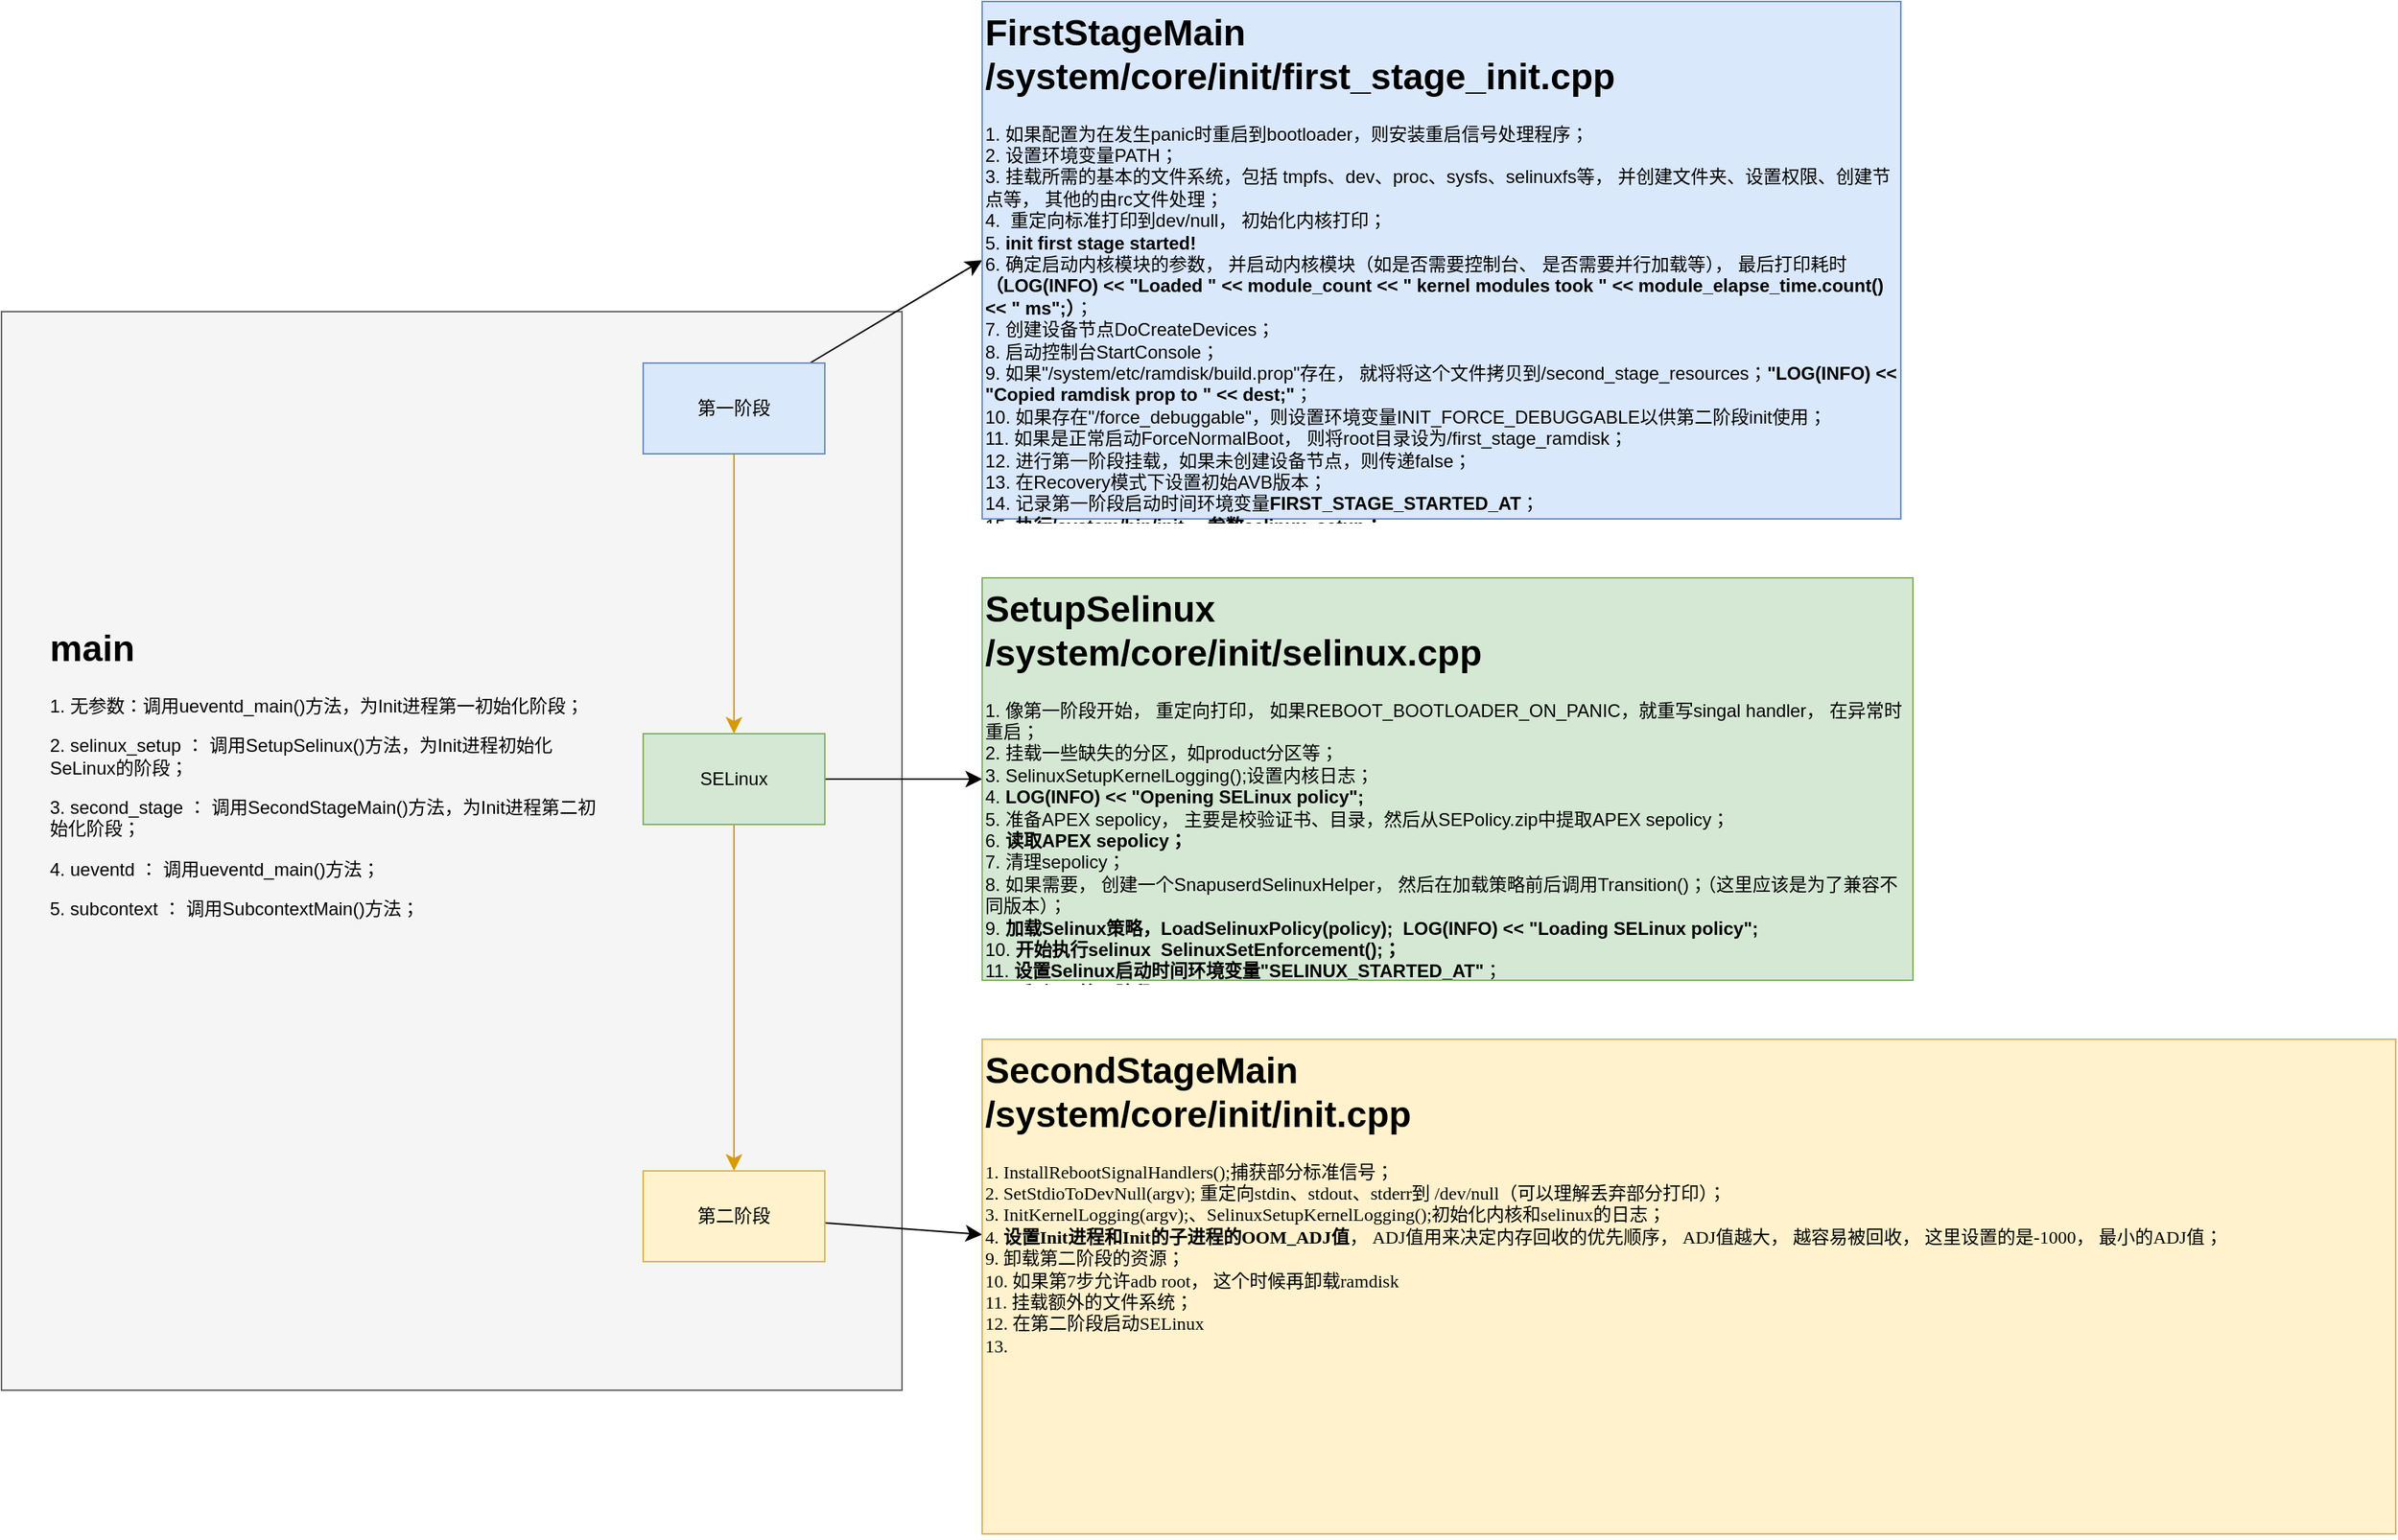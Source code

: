 <mxfile version="24.5.4" type="device">
  <diagram name="第 1 页" id="DawjmAu558kR9u3pKr8u">
    <mxGraphModel dx="1464" dy="1626" grid="0" gridSize="10" guides="1" tooltips="1" connect="1" arrows="1" fold="1" page="0" pageScale="1" pageWidth="827" pageHeight="1169" math="0" shadow="0">
      <root>
        <mxCell id="0" />
        <mxCell id="1" parent="0" />
        <mxCell id="MoC7zlUmWlkR-KNbExdE-12" value="" style="rounded=0;whiteSpace=wrap;html=1;fillColor=#f5f5f5;fontColor=#333333;strokeColor=#666666;" parent="1" vertex="1">
          <mxGeometry x="-542" y="-226" width="595" height="713" as="geometry" />
        </mxCell>
        <mxCell id="MoC7zlUmWlkR-KNbExdE-3" value="" style="edgeStyle=none;curved=1;rounded=0;orthogonalLoop=1;jettySize=auto;html=1;fontSize=12;startSize=8;endSize=8;fillColor=#ffe6cc;strokeColor=#d79b00;" parent="1" source="MoC7zlUmWlkR-KNbExdE-1" target="MoC7zlUmWlkR-KNbExdE-2" edge="1">
          <mxGeometry relative="1" as="geometry" />
        </mxCell>
        <mxCell id="MoC7zlUmWlkR-KNbExdE-11" value="" style="edgeStyle=none;curved=1;rounded=0;orthogonalLoop=1;jettySize=auto;html=1;fontSize=12;startSize=8;endSize=8;entryX=0;entryY=0.5;entryDx=0;entryDy=0;" parent="1" source="MoC7zlUmWlkR-KNbExdE-1" target="MoC7zlUmWlkR-KNbExdE-14" edge="1">
          <mxGeometry relative="1" as="geometry">
            <mxPoint x="78" y="-161.541" as="targetPoint" />
          </mxGeometry>
        </mxCell>
        <mxCell id="MoC7zlUmWlkR-KNbExdE-1" value="第一阶段" style="rounded=0;whiteSpace=wrap;html=1;fillColor=#dae8fc;strokeColor=#6c8ebf;" parent="1" vertex="1">
          <mxGeometry x="-118" y="-192" width="120" height="60" as="geometry" />
        </mxCell>
        <mxCell id="MoC7zlUmWlkR-KNbExdE-5" value="" style="edgeStyle=none;curved=1;rounded=0;orthogonalLoop=1;jettySize=auto;html=1;fontSize=12;startSize=8;endSize=8;fillColor=#ffe6cc;strokeColor=#d79b00;" parent="1" source="MoC7zlUmWlkR-KNbExdE-2" target="MoC7zlUmWlkR-KNbExdE-4" edge="1">
          <mxGeometry relative="1" as="geometry" />
        </mxCell>
        <mxCell id="MoC7zlUmWlkR-KNbExdE-22" value="" style="edgeStyle=none;curved=1;rounded=0;orthogonalLoop=1;jettySize=auto;html=1;fontSize=12;startSize=8;endSize=8;" parent="1" source="MoC7zlUmWlkR-KNbExdE-2" target="MoC7zlUmWlkR-KNbExdE-21" edge="1">
          <mxGeometry relative="1" as="geometry" />
        </mxCell>
        <mxCell id="MoC7zlUmWlkR-KNbExdE-2" value="SELinux" style="rounded=0;whiteSpace=wrap;html=1;fillColor=#d5e8d4;strokeColor=#82b366;" parent="1" vertex="1">
          <mxGeometry x="-118" y="53" width="120" height="60" as="geometry" />
        </mxCell>
        <mxCell id="MoC7zlUmWlkR-KNbExdE-24" value="" style="edgeStyle=none;curved=1;rounded=0;orthogonalLoop=1;jettySize=auto;html=1;fontSize=12;startSize=8;endSize=8;" parent="1" source="MoC7zlUmWlkR-KNbExdE-4" target="MoC7zlUmWlkR-KNbExdE-23" edge="1">
          <mxGeometry relative="1" as="geometry" />
        </mxCell>
        <mxCell id="MoC7zlUmWlkR-KNbExdE-4" value="第二阶段" style="rounded=0;whiteSpace=wrap;html=1;fillColor=#fff2cc;strokeColor=#d6b656;" parent="1" vertex="1">
          <mxGeometry x="-118" y="342" width="120" height="60" as="geometry" />
        </mxCell>
        <mxCell id="MoC7zlUmWlkR-KNbExdE-13" value="&lt;h1 style=&quot;margin-top: 0px;&quot;&gt;main&lt;/h1&gt;&lt;p&gt;1. 无参数：调用ueventd_main()方法，为Init进程第一初始化阶段；&lt;/p&gt;&lt;p&gt;2. selinux_setup ： 调用SetupSelinux()方法，为Init进程初始化SeLinux的阶段；&lt;/p&gt;&lt;p&gt;3. second_stage ： 调用SecondStageMain()方法，为Init进程第二初始化阶段；&lt;/p&gt;&lt;p&gt;4. ueventd ： 调用ueventd_main()方法；&lt;/p&gt;&lt;p&gt;5. subcontext ： 调用SubcontextMain()方法；&lt;/p&gt;" style="text;html=1;whiteSpace=wrap;overflow=hidden;rounded=0;" parent="1" vertex="1">
          <mxGeometry x="-512" y="-24" width="366" height="214" as="geometry" />
        </mxCell>
        <mxCell id="MoC7zlUmWlkR-KNbExdE-14" value="&lt;h1 style=&quot;margin-top: 0px;&quot;&gt;FirstStageMain&lt;br&gt;/system/core/init/first_stage_init.cpp&lt;br&gt;&lt;/h1&gt;&lt;div&gt;1.&amp;nbsp;如果配置为在发生panic时重启到bootloader，则安装重启信号处理程序；&lt;br&gt;2. 设置环境变量PATH；&lt;br&gt;3. 挂载所需的基本的文件系统，包括 tmpfs、dev、proc、sysfs、selinuxfs等， 并创建文件夹、设置权限、创建节点等， 其他的由rc文件处理；&lt;br&gt;4.&amp;nbsp; 重定向标准打印到dev/null， 初始化内核打印；&lt;br&gt;5.&amp;nbsp;&lt;b&gt;init first stage started!&lt;/b&gt;&lt;br&gt;6. 确定启动内核模块的参数， 并启动内核模块（如是否需要控制台、 是否需要并行加载等）， 最后打印耗时 &lt;b&gt;（&lt;span style=&quot;background-color: initial;&quot;&gt;LOG(INFO) &amp;lt;&amp;lt; &quot;Loaded &quot; &amp;lt;&amp;lt; module_count &amp;lt;&amp;lt; &quot; kernel modules took &quot;&lt;/span&gt;&lt;span style=&quot;background-color: initial;&quot;&gt;&amp;nbsp;&amp;lt;&amp;lt; module_elapse_time.count() &amp;lt;&amp;lt; &quot; ms&quot;;&lt;/span&gt;&lt;/b&gt;&lt;span style=&quot;background-color: initial;&quot;&gt;&lt;b&gt;）&lt;/b&gt;；&lt;/span&gt;&lt;/div&gt;&lt;div&gt;7. 创建设备节点DoCreateDevices；&lt;br&gt;8. 启动控制台StartConsole；&lt;/div&gt;&lt;div&gt;9. 如果&quot;/system/etc/ramdisk/build.prop&quot;存在， 就将将这个文件拷贝到/second_stage_resources；&lt;b&gt;&quot;LOG(INFO) &amp;lt;&amp;lt; &quot;Copied ramdisk prop to &quot; &amp;lt;&amp;lt; dest;&quot;&lt;/b&gt;；&lt;br&gt;10.&amp;nbsp;如果存在&quot;/force_debuggable&quot;，则设置环境变量INIT_FORCE_DEBUGGABLE以供第二阶段init使用；&lt;br&gt;11. 如果是正常启动ForceNormalBoot， 则将root目录设为/first_stage_ramdisk；&lt;br&gt;12.&amp;nbsp;进行第一阶段挂载，如果未创建设备节点，则传递false；&lt;br&gt;13.&amp;nbsp;在Recovery模式下设置初始AVB版本；&lt;br&gt;14. 记录第一阶段启动时间环境变量&lt;b&gt;FIRST_STAGE_STARTED_AT&lt;/b&gt;；&lt;br&gt;15. &lt;b&gt;执行/system/bin/init， 参数selinux_setup；&lt;/b&gt;&lt;/div&gt;" style="text;html=1;whiteSpace=wrap;overflow=hidden;rounded=0;fillColor=#dae8fc;strokeColor=#6c8ebf;" parent="1" vertex="1">
          <mxGeometry x="106" y="-431" width="607" height="342" as="geometry" />
        </mxCell>
        <mxCell id="MoC7zlUmWlkR-KNbExdE-21" value="&lt;h1 style=&quot;margin-top: 0px;&quot;&gt;SetupSelinux&lt;br&gt;/system/core/init/selinux.cpp&lt;br&gt;&lt;/h1&gt;&lt;div&gt;1. 像第一阶段开始， 重定向打印， 如果REBOOT_BOOTLOADER_ON_PANIC，就重写singal handler， 在异常时重启；&lt;br&gt;2. 挂载一些缺失的分区，如product分区等；&lt;br&gt;3.&amp;nbsp;SelinuxSetupKernelLogging();设置内核日志；&lt;br&gt;4.&amp;nbsp;&lt;b&gt;LOG(INFO) &amp;lt;&amp;lt; &quot;Opening SELinux policy&quot;;&lt;/b&gt;&lt;br&gt;5. 准备APEX sepolicy， 主要是校验证书、目录，然后从SEPolicy.zip中提取&lt;span style=&quot;background-color: initial;&quot;&gt;APEX sepolicy；&lt;br&gt;6. &lt;b&gt;读取APEX sepolicy；&lt;/b&gt;&lt;br&gt;7. 清理sepolicy；&lt;br&gt;8. 如果需要， 创建一个&lt;/span&gt;&lt;span style=&quot;background-color: initial;&quot;&gt;SnapuserdSelinuxHelper， 然后在加载策略前后调用&lt;/span&gt;&lt;span style=&quot;background-color: initial;&quot;&gt;Transition()&lt;/span&gt;&lt;span style=&quot;background-color: initial;&quot;&gt;；（这里应该是为了兼容不同版本）；&lt;/span&gt;&lt;/div&gt;&lt;div&gt;&lt;span style=&quot;background-color: initial;&quot;&gt;9. &lt;b&gt;加载Selinux策略，&lt;/b&gt;&lt;/span&gt;&lt;span style=&quot;background-color: initial;&quot;&gt;&lt;b&gt;LoadSelinuxPolicy(policy);&amp;nbsp;&amp;nbsp;LOG(INFO) &amp;lt;&amp;lt; &quot;Loading SELinux policy&quot;;&lt;/b&gt;&lt;br&gt;10. &lt;b&gt;开始执行selinux&amp;nbsp;&lt;/b&gt;&lt;/span&gt;&lt;span style=&quot;background-color: initial;&quot;&gt;&lt;b&gt;&amp;nbsp;SelinuxSetEnforcement();；&lt;/b&gt;&lt;br&gt;11. &lt;b&gt;设置Selinux启动时间环境变量&quot;&lt;/b&gt;&lt;/span&gt;&lt;span style=&quot;background-color: initial;&quot;&gt;&lt;b&gt;SELINUX_STARTED_AT&quot;&lt;/b&gt;；&lt;br&gt;12. &lt;b&gt;启动&lt;/b&gt;&lt;/span&gt;&lt;b&gt;&lt;span style=&quot;background-color: initial;&quot;&gt;Init&lt;/span&gt;&lt;span style=&quot;background-color: initial;&quot;&gt;第二阶段；&lt;/span&gt;&lt;/b&gt;&lt;/div&gt;" style="text;html=1;whiteSpace=wrap;overflow=hidden;rounded=0;fillColor=#d5e8d4;strokeColor=#82b366;" parent="1" vertex="1">
          <mxGeometry x="106" y="-50" width="615" height="266" as="geometry" />
        </mxCell>
        <mxCell id="MoC7zlUmWlkR-KNbExdE-23" value="&lt;h1 style=&quot;margin-top: 0px;&quot;&gt;&lt;font face=&quot;Helvetica&quot;&gt;SecondStageMain&amp;nbsp;&lt;br&gt;/system/core/init/init.cpp&lt;/font&gt;&lt;/h1&gt;&lt;pre style=&quot;border: 0px; margin-top: 0px; margin-bottom: 0px;&quot;&gt;&lt;span style=&quot;display: inline;&quot; class=&quot;scope-body&quot;&gt;&lt;font face=&quot;i02FL8NnM69u9rG2lT4C&quot;&gt;1. InstallRebootSignalHandlers();捕获部分标准信号；&lt;br&gt;2. SetStdioToDevNull(argv); 重定向stdin、stdout、stderr到 /dev/null（可以理解丢弃部分打印）；&lt;br&gt;3. InitKernelLogging(argv);、SelinuxSetupKernelLogging();初始化内核和selinux的日志；&lt;br&gt;4. &lt;b&gt;设置Init进程和Init的子进程的OOM_ADJ值&lt;/b&gt;， ADJ值用来决定内存回收的优先顺序， ADJ值越大， 越容易被回收， 这里设置的是-1000， 最小的ADJ值；&lt;br&gt;9. 卸载第二阶段的资源；&lt;br&gt;10. 如果第7步允许adb root， 这个时候再卸载ramdisk&lt;br&gt;11. 挂载额外的文件系统；&lt;br&gt;12. 在第二阶段启动SELinux&lt;br&gt;13. &lt;/font&gt;&lt;/span&gt;&lt;/pre&gt;" style="text;html=1;whiteSpace=wrap;overflow=hidden;rounded=0;fillColor=#fff2cc;strokeColor=#d6b656;" parent="1" vertex="1">
          <mxGeometry x="106" y="255" width="934" height="327" as="geometry" />
        </mxCell>
      </root>
    </mxGraphModel>
  </diagram>
</mxfile>
